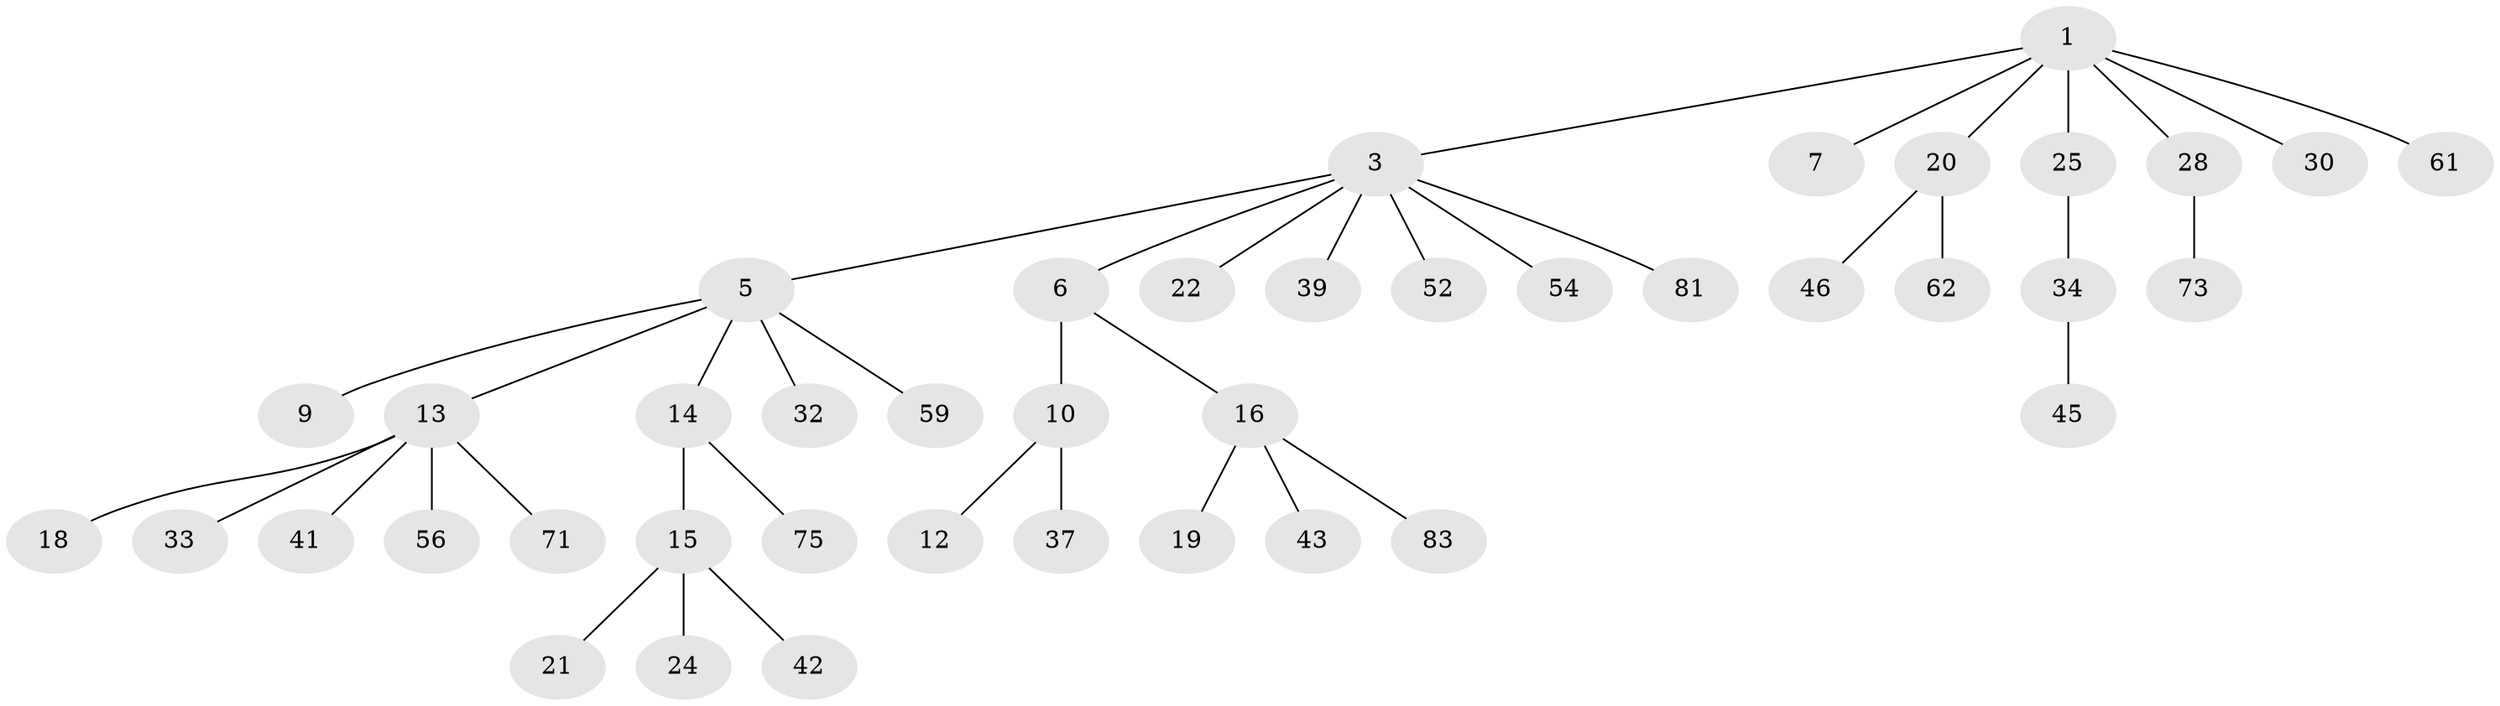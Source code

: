 // original degree distribution, {5: 0.047619047619047616, 4: 0.10714285714285714, 6: 0.011904761904761904, 1: 0.5238095238095238, 3: 0.09523809523809523, 2: 0.21428571428571427}
// Generated by graph-tools (version 1.1) at 2025/15/03/09/25 04:15:31]
// undirected, 42 vertices, 41 edges
graph export_dot {
graph [start="1"]
  node [color=gray90,style=filled];
  1 [super="+2"];
  3 [super="+4"];
  5 [super="+27+8+17+64"];
  6 [super="+48"];
  7 [super="+29+82+49"];
  9;
  10 [super="+23+26"];
  12 [super="+51"];
  13 [super="+35"];
  14;
  15;
  16;
  18 [super="+47"];
  19;
  20 [super="+67"];
  21 [super="+68"];
  22;
  24;
  25 [super="+36"];
  28 [super="+50+44"];
  30 [super="+53"];
  32 [super="+38"];
  33;
  34;
  37;
  39;
  41 [super="+69"];
  42 [super="+66"];
  43;
  45;
  46;
  52;
  54 [super="+57"];
  56;
  59;
  61;
  62;
  71;
  73 [super="+78"];
  75;
  81;
  83;
  1 -- 7;
  1 -- 20;
  1 -- 28;
  1 -- 30;
  1 -- 3;
  1 -- 61;
  1 -- 25;
  3 -- 6;
  3 -- 54;
  3 -- 81;
  3 -- 52;
  3 -- 5;
  3 -- 22;
  3 -- 39;
  5 -- 9;
  5 -- 59;
  5 -- 32;
  5 -- 13;
  5 -- 14;
  6 -- 10;
  6 -- 16;
  10 -- 12;
  10 -- 37;
  13 -- 18;
  13 -- 33;
  13 -- 56;
  13 -- 41;
  13 -- 71;
  14 -- 15;
  14 -- 75;
  15 -- 21;
  15 -- 24;
  15 -- 42;
  16 -- 19;
  16 -- 43;
  16 -- 83;
  20 -- 46;
  20 -- 62;
  25 -- 34;
  28 -- 73;
  34 -- 45;
}
